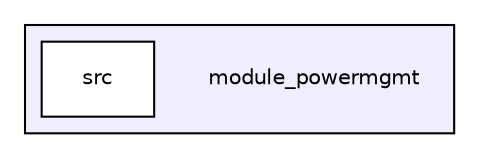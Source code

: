 digraph "module_powermgmt" {
  compound=true
  node [ fontsize="10", fontname="Helvetica"];
  edge [ labelfontsize="10", labelfontname="Helvetica"];
  subgraph clusterdir_6870f34012ad9c15787db204a63503d4 {
    graph [ bgcolor="#eeeeff", pencolor="black", label="" URL="dir_6870f34012ad9c15787db204a63503d4.html"];
    dir_6870f34012ad9c15787db204a63503d4 [shape=plaintext label="module_powermgmt"];
    dir_bd4bed21f89635e33999815876b0d92e [shape=box label="src" color="black" fillcolor="white" style="filled" URL="dir_bd4bed21f89635e33999815876b0d92e.html"];
  }
}
